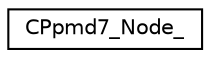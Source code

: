 digraph "Graphical Class Hierarchy"
{
 // LATEX_PDF_SIZE
  edge [fontname="Helvetica",fontsize="10",labelfontname="Helvetica",labelfontsize="10"];
  node [fontname="Helvetica",fontsize="10",shape=record];
  rankdir="LR";
  Node0 [label="CPpmd7_Node_",height=0.2,width=0.4,color="black", fillcolor="white", style="filled",URL="$struct_c_ppmd7___node__.html",tooltip=" "];
}

